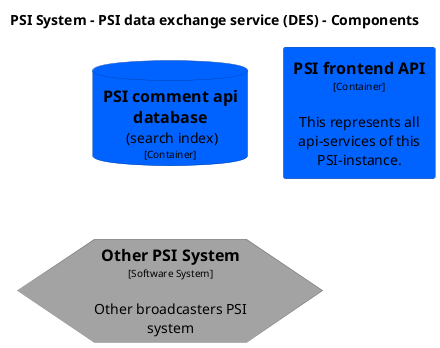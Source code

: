 @startuml
set separator none
title PSI System - PSI data exchange service (DES) - Components

top to bottom direction

skinparam {
  arrowFontSize 10
  defaultTextAlignment center
  wrapWidth 200
  maxMessageSize 100
}

hide stereotype

skinparam hexagon<<OtherPSISystem>> {
  BackgroundColor #a3a3a3
  FontColor #000000
  BorderColor #727272
  shadowing false
}
skinparam database<<PSISystem.PSIcommentapidatabasesearchindex>> {
  BackgroundColor #0062ff
  FontColor #000000
  BorderColor #0044b2
  shadowing false
}
skinparam rectangle<<PSISystem.PSIfrontendAPI>> {
  BackgroundColor #0062ff
  FontColor #000000
  BorderColor #0044b2
  shadowing false
}

database "==PSI comment api database\n (search index)\n<size:10>[Container]</size>" <<PSISystem.PSIcommentapidatabasesearchindex>> as PSISystem.PSIcommentapidatabasesearchindex
rectangle "==PSI frontend API\n<size:10>[Container]</size>\n\nThis represents all api-services of this PSI-instance." <<PSISystem.PSIfrontendAPI>> as PSISystem.PSIfrontendAPI
hexagon "==Other PSI System\n<size:10>[Software System]</size>\n\nOther broadcasters PSI system" <<OtherPSISystem>> as OtherPSISystem

@enduml
